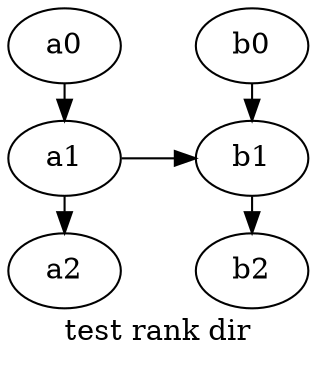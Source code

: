 digraph graph_settings {
	label = "test rank dir"
	labelloc = "c"
	rankdir = "LR"

	{
		rank="same";
		a0 -> a1 -> a2
	}
	{
		rank="same";
		b0->b1->b2;
	}
	a1->b1

}